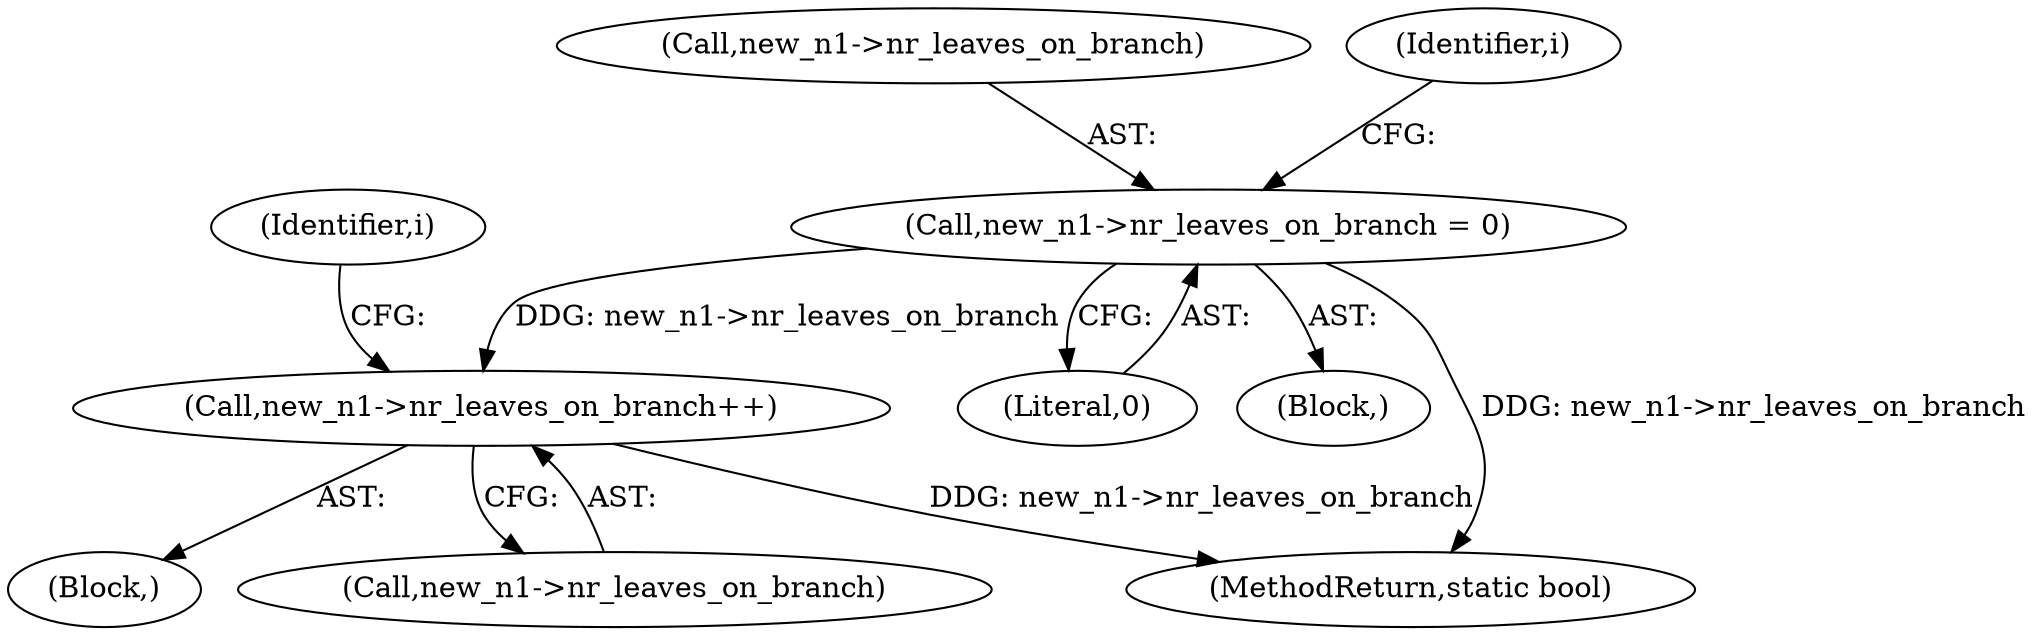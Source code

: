 digraph "0_linux_ea6789980fdaa610d7eb63602c746bf6ec70cd2b@pointer" {
"1000463" [label="(Call,new_n1->nr_leaves_on_branch = 0)"];
"1000633" [label="(Call,new_n1->nr_leaves_on_branch++)"];
"1000620" [label="(Block,)"];
"1000463" [label="(Call,new_n1->nr_leaves_on_branch = 0)"];
"1000467" [label="(Literal,0)"];
"1000464" [label="(Call,new_n1->nr_leaves_on_branch)"];
"1000633" [label="(Call,new_n1->nr_leaves_on_branch++)"];
"1000470" [label="(Identifier,i)"];
"1000121" [label="(Block,)"];
"1000602" [label="(Identifier,i)"];
"1000634" [label="(Call,new_n1->nr_leaves_on_branch)"];
"1001112" [label="(MethodReturn,static bool)"];
"1000463" -> "1000121"  [label="AST: "];
"1000463" -> "1000467"  [label="CFG: "];
"1000464" -> "1000463"  [label="AST: "];
"1000467" -> "1000463"  [label="AST: "];
"1000470" -> "1000463"  [label="CFG: "];
"1000463" -> "1001112"  [label="DDG: new_n1->nr_leaves_on_branch"];
"1000463" -> "1000633"  [label="DDG: new_n1->nr_leaves_on_branch"];
"1000633" -> "1000620"  [label="AST: "];
"1000633" -> "1000634"  [label="CFG: "];
"1000634" -> "1000633"  [label="AST: "];
"1000602" -> "1000633"  [label="CFG: "];
"1000633" -> "1001112"  [label="DDG: new_n1->nr_leaves_on_branch"];
}
